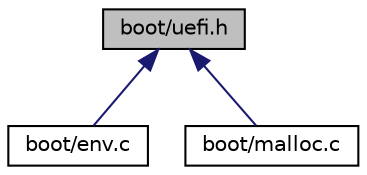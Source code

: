 digraph "boot/uefi.h"
{
 // LATEX_PDF_SIZE
  edge [fontname="Helvetica",fontsize="10",labelfontname="Helvetica",labelfontsize="10"];
  node [fontname="Helvetica",fontsize="10",shape=record];
  Node1 [label="boot/uefi.h",height=0.2,width=0.4,color="black", fillcolor="grey75", style="filled", fontcolor="black",tooltip=" "];
  Node1 -> Node2 [dir="back",color="midnightblue",fontsize="10",style="solid",fontname="Helvetica"];
  Node2 [label="boot/env.c",height=0.2,width=0.4,color="black", fillcolor="white", style="filled",URL="$env_8c.html",tooltip=" "];
  Node1 -> Node3 [dir="back",color="midnightblue",fontsize="10",style="solid",fontname="Helvetica"];
  Node3 [label="boot/malloc.c",height=0.2,width=0.4,color="black", fillcolor="white", style="filled",URL="$malloc_8c.html",tooltip=" "];
}
